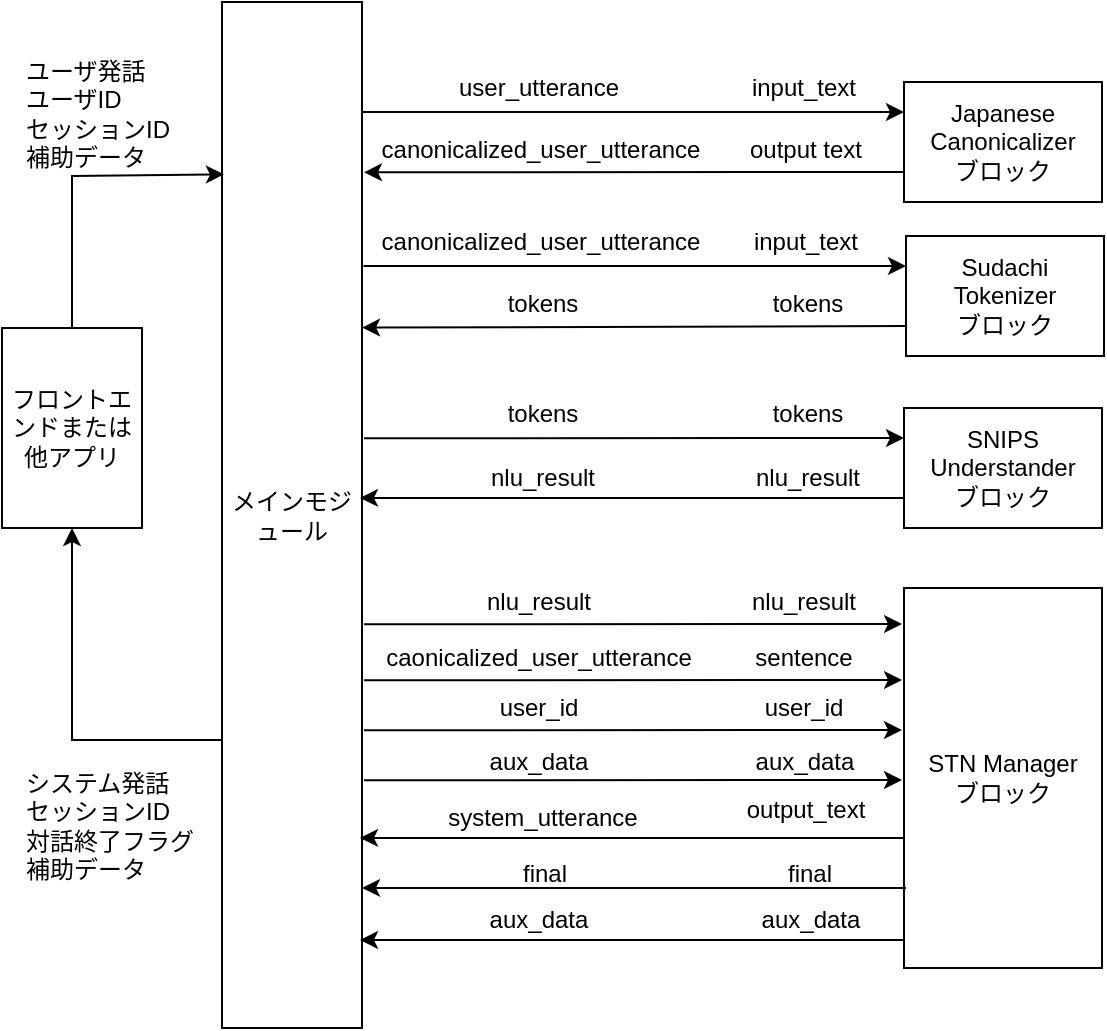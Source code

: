 <mxfile version="21.2.8" type="device">
  <diagram id="0jzvoz7xoONC1ta8vLtH" name="ページ1">
    <mxGraphModel dx="1418" dy="830" grid="1" gridSize="10" guides="1" tooltips="1" connect="1" arrows="1" fold="1" page="1" pageScale="1" pageWidth="827" pageHeight="1169" math="0" shadow="0">
      <root>
        <mxCell id="0" />
        <mxCell id="1" parent="0" />
        <mxCell id="6nG_dfres4fqL1OyFaTb-1" value="メインモジュール" style="rounded=0;whiteSpace=wrap;html=1;" parent="1" vertex="1">
          <mxGeometry x="250" y="177" width="70" height="513" as="geometry" />
        </mxCell>
        <mxCell id="6nG_dfres4fqL1OyFaTb-2" value="Japanese&lt;br&gt;Canonicalizer&lt;br&gt;ブロック" style="rounded=0;whiteSpace=wrap;html=1;" parent="1" vertex="1">
          <mxGeometry x="591" y="217" width="99" height="60" as="geometry" />
        </mxCell>
        <mxCell id="6nG_dfres4fqL1OyFaTb-3" value="SNIPS &lt;br&gt;Understander&lt;br&gt;ブロック" style="rounded=0;whiteSpace=wrap;html=1;" parent="1" vertex="1">
          <mxGeometry x="591" y="380" width="99" height="60" as="geometry" />
        </mxCell>
        <mxCell id="6nG_dfres4fqL1OyFaTb-4" value="STN Manager&lt;br&gt;ブロック" style="rounded=0;whiteSpace=wrap;html=1;" parent="1" vertex="1">
          <mxGeometry x="591" y="470" width="99" height="190" as="geometry" />
        </mxCell>
        <mxCell id="6nG_dfres4fqL1OyFaTb-5" value="" style="endArrow=classic;html=1;rounded=0;entryX=0;entryY=0.25;entryDx=0;entryDy=0;" parent="1" target="6nG_dfres4fqL1OyFaTb-2" edge="1">
          <mxGeometry width="50" height="50" relative="1" as="geometry">
            <mxPoint x="320" y="232" as="sourcePoint" />
            <mxPoint x="590" y="227" as="targetPoint" />
          </mxGeometry>
        </mxCell>
        <mxCell id="6nG_dfres4fqL1OyFaTb-6" value="" style="endArrow=classic;html=1;rounded=0;exitX=0;exitY=0.75;exitDx=0;exitDy=0;entryX=1.014;entryY=0.166;entryDx=0;entryDy=0;entryPerimeter=0;" parent="1" source="6nG_dfres4fqL1OyFaTb-2" target="6nG_dfres4fqL1OyFaTb-1" edge="1">
          <mxGeometry width="50" height="50" relative="1" as="geometry">
            <mxPoint x="321.03" y="324.18" as="sourcePoint" />
            <mxPoint x="373" y="324" as="targetPoint" />
          </mxGeometry>
        </mxCell>
        <mxCell id="6nG_dfres4fqL1OyFaTb-7" value="" style="endArrow=classic;html=1;rounded=0;exitX=1.029;exitY=0.178;exitDx=0;exitDy=0;exitPerimeter=0;entryX=0;entryY=0.25;entryDx=0;entryDy=0;" parent="1" target="6nG_dfres4fqL1OyFaTb-3" edge="1">
          <mxGeometry width="50" height="50" relative="1" as="geometry">
            <mxPoint x="321.03" y="395.18" as="sourcePoint" />
            <mxPoint x="449" y="395" as="targetPoint" />
          </mxGeometry>
        </mxCell>
        <mxCell id="6nG_dfres4fqL1OyFaTb-8" value="" style="endArrow=classic;html=1;rounded=0;exitX=0;exitY=0.75;exitDx=0;exitDy=0;entryX=1;entryY=0.274;entryDx=0;entryDy=0;entryPerimeter=0;" parent="1" source="6nG_dfres4fqL1OyFaTb-3" edge="1">
          <mxGeometry width="50" height="50" relative="1" as="geometry">
            <mxPoint x="449" y="425" as="sourcePoint" />
            <mxPoint x="319" y="424.94" as="targetPoint" />
          </mxGeometry>
        </mxCell>
        <mxCell id="6nG_dfres4fqL1OyFaTb-9" value="" style="endArrow=classic;html=1;rounded=0;exitX=1.029;exitY=0.178;exitDx=0;exitDy=0;exitPerimeter=0;" parent="1" edge="1">
          <mxGeometry width="50" height="50" relative="1" as="geometry">
            <mxPoint x="321.03" y="488.18" as="sourcePoint" />
            <mxPoint x="590" y="488" as="targetPoint" />
          </mxGeometry>
        </mxCell>
        <mxCell id="6nG_dfres4fqL1OyFaTb-11" value="" style="endArrow=classic;html=1;rounded=0;entryX=0.014;entryY=0.168;entryDx=0;entryDy=0;exitX=0.5;exitY=0;exitDx=0;exitDy=0;entryPerimeter=0;" parent="1" source="7yFsLuSHQwP80PSkCyWd-15" target="6nG_dfres4fqL1OyFaTb-1" edge="1">
          <mxGeometry width="50" height="50" relative="1" as="geometry">
            <mxPoint x="170" y="207" as="sourcePoint" />
            <mxPoint x="250" y="207" as="targetPoint" />
            <Array as="points">
              <mxPoint x="175" y="264" />
            </Array>
          </mxGeometry>
        </mxCell>
        <mxCell id="6nG_dfres4fqL1OyFaTb-12" value="" style="endArrow=classic;html=1;rounded=0;exitX=0;exitY=0.75;exitDx=0;exitDy=0;entryX=0.5;entryY=1;entryDx=0;entryDy=0;" parent="1" target="7yFsLuSHQwP80PSkCyWd-15" edge="1">
          <mxGeometry width="50" height="50" relative="1" as="geometry">
            <mxPoint x="250" y="546" as="sourcePoint" />
            <mxPoint x="170" y="546" as="targetPoint" />
            <Array as="points">
              <mxPoint x="175" y="546" />
            </Array>
          </mxGeometry>
        </mxCell>
        <mxCell id="W3RRk2SyyBqXtN76rQBY-3" value="システム発話&lt;br&gt;セッションID&lt;br&gt;対話終了フラグ&lt;br&gt;補助データ" style="text;html=1;strokeColor=none;fillColor=none;align=left;verticalAlign=middle;whiteSpace=wrap;rounded=0;" parent="1" vertex="1">
          <mxGeometry x="150" y="576" width="100" height="25" as="geometry" />
        </mxCell>
        <mxCell id="iua9zefK4cCjFermVdLk-1" value="input_text" style="text;html=1;strokeColor=none;fillColor=none;align=center;verticalAlign=middle;whiteSpace=wrap;rounded=0;" parent="1" vertex="1">
          <mxGeometry x="511" y="204.5" width="60" height="30" as="geometry" />
        </mxCell>
        <mxCell id="iua9zefK4cCjFermVdLk-2" value="user_utterance" style="text;html=1;strokeColor=none;fillColor=none;align=center;verticalAlign=middle;whiteSpace=wrap;rounded=0;" parent="1" vertex="1">
          <mxGeometry x="366" y="208" width="85" height="23" as="geometry" />
        </mxCell>
        <mxCell id="iua9zefK4cCjFermVdLk-3" value="canonicalized_user_utterance" style="text;html=1;strokeColor=none;fillColor=none;align=center;verticalAlign=middle;whiteSpace=wrap;rounded=0;" parent="1" vertex="1">
          <mxGeometry x="367" y="239" width="85" height="23" as="geometry" />
        </mxCell>
        <mxCell id="iua9zefK4cCjFermVdLk-4" value="output text" style="text;html=1;strokeColor=none;fillColor=none;align=center;verticalAlign=middle;whiteSpace=wrap;rounded=0;" parent="1" vertex="1">
          <mxGeometry x="512" y="235.5" width="60" height="30" as="geometry" />
        </mxCell>
        <mxCell id="iua9zefK4cCjFermVdLk-5" value="tokens" style="text;html=1;strokeColor=none;fillColor=none;align=center;verticalAlign=middle;whiteSpace=wrap;rounded=0;" parent="1" vertex="1">
          <mxGeometry x="368" y="371" width="85" height="23" as="geometry" />
        </mxCell>
        <mxCell id="iua9zefK4cCjFermVdLk-6" value="tokens" style="text;html=1;strokeColor=none;fillColor=none;align=center;verticalAlign=middle;whiteSpace=wrap;rounded=0;" parent="1" vertex="1">
          <mxGeometry x="513" y="367.5" width="60" height="30" as="geometry" />
        </mxCell>
        <mxCell id="iua9zefK4cCjFermVdLk-7" value="nlu_result" style="text;html=1;strokeColor=none;fillColor=none;align=center;verticalAlign=middle;whiteSpace=wrap;rounded=0;" parent="1" vertex="1">
          <mxGeometry x="368" y="403" width="85" height="23" as="geometry" />
        </mxCell>
        <mxCell id="iua9zefK4cCjFermVdLk-8" value="nlu_result" style="text;html=1;strokeColor=none;fillColor=none;align=center;verticalAlign=middle;whiteSpace=wrap;rounded=0;" parent="1" vertex="1">
          <mxGeometry x="513" y="399.5" width="60" height="30" as="geometry" />
        </mxCell>
        <mxCell id="iua9zefK4cCjFermVdLk-9" value="nlu_result" style="text;html=1;strokeColor=none;fillColor=none;align=center;verticalAlign=middle;whiteSpace=wrap;rounded=0;" parent="1" vertex="1">
          <mxGeometry x="366" y="465.5" width="85" height="23" as="geometry" />
        </mxCell>
        <mxCell id="iua9zefK4cCjFermVdLk-10" value="nlu_result" style="text;html=1;strokeColor=none;fillColor=none;align=center;verticalAlign=middle;whiteSpace=wrap;rounded=0;" parent="1" vertex="1">
          <mxGeometry x="511" y="462" width="60" height="30" as="geometry" />
        </mxCell>
        <mxCell id="iua9zefK4cCjFermVdLk-11" value="" style="endArrow=classic;html=1;rounded=0;exitX=1.029;exitY=0.178;exitDx=0;exitDy=0;exitPerimeter=0;" parent="1" edge="1">
          <mxGeometry width="50" height="50" relative="1" as="geometry">
            <mxPoint x="321.03" y="516.18" as="sourcePoint" />
            <mxPoint x="590" y="516.0" as="targetPoint" />
          </mxGeometry>
        </mxCell>
        <mxCell id="iua9zefK4cCjFermVdLk-12" value="caonicalized_user_utterance" style="text;html=1;strokeColor=none;fillColor=none;align=center;verticalAlign=middle;whiteSpace=wrap;rounded=0;" parent="1" vertex="1">
          <mxGeometry x="366" y="493.5" width="85" height="23" as="geometry" />
        </mxCell>
        <mxCell id="iua9zefK4cCjFermVdLk-13" value="sentence" style="text;html=1;strokeColor=none;fillColor=none;align=center;verticalAlign=middle;whiteSpace=wrap;rounded=0;" parent="1" vertex="1">
          <mxGeometry x="511" y="490" width="60" height="30" as="geometry" />
        </mxCell>
        <mxCell id="iua9zefK4cCjFermVdLk-14" value="user_id" style="text;html=1;strokeColor=none;fillColor=none;align=center;verticalAlign=middle;whiteSpace=wrap;rounded=0;" parent="1" vertex="1">
          <mxGeometry x="366" y="518.5" width="85" height="23" as="geometry" />
        </mxCell>
        <mxCell id="iua9zefK4cCjFermVdLk-15" value="" style="endArrow=classic;html=1;rounded=0;exitX=1.029;exitY=0.178;exitDx=0;exitDy=0;exitPerimeter=0;" parent="1" edge="1">
          <mxGeometry width="50" height="50" relative="1" as="geometry">
            <mxPoint x="321.03" y="541.18" as="sourcePoint" />
            <mxPoint x="590" y="541.0" as="targetPoint" />
          </mxGeometry>
        </mxCell>
        <mxCell id="iua9zefK4cCjFermVdLk-16" value="user_id" style="text;html=1;strokeColor=none;fillColor=none;align=center;verticalAlign=middle;whiteSpace=wrap;rounded=0;" parent="1" vertex="1">
          <mxGeometry x="511" y="515" width="60" height="30" as="geometry" />
        </mxCell>
        <mxCell id="iua9zefK4cCjFermVdLk-17" value="system_utterance" style="text;html=1;strokeColor=none;fillColor=none;align=center;verticalAlign=middle;whiteSpace=wrap;rounded=0;" parent="1" vertex="1">
          <mxGeometry x="368" y="573" width="85" height="23" as="geometry" />
        </mxCell>
        <mxCell id="iua9zefK4cCjFermVdLk-18" value="output_text" style="text;html=1;strokeColor=none;fillColor=none;align=center;verticalAlign=middle;whiteSpace=wrap;rounded=0;" parent="1" vertex="1">
          <mxGeometry x="512" y="566" width="60" height="30" as="geometry" />
        </mxCell>
        <mxCell id="iua9zefK4cCjFermVdLk-19" value="" style="endArrow=classic;html=1;rounded=0;exitX=0;exitY=0.75;exitDx=0;exitDy=0;entryX=1;entryY=0.274;entryDx=0;entryDy=0;entryPerimeter=0;" parent="1" edge="1">
          <mxGeometry width="50" height="50" relative="1" as="geometry">
            <mxPoint x="591" y="595" as="sourcePoint" />
            <mxPoint x="319" y="594.94" as="targetPoint" />
          </mxGeometry>
        </mxCell>
        <mxCell id="iua9zefK4cCjFermVdLk-20" value="final" style="text;html=1;strokeColor=none;fillColor=none;align=center;verticalAlign=middle;whiteSpace=wrap;rounded=0;" parent="1" vertex="1">
          <mxGeometry x="369" y="601" width="85" height="23" as="geometry" />
        </mxCell>
        <mxCell id="iua9zefK4cCjFermVdLk-21" value="final" style="text;html=1;strokeColor=none;fillColor=none;align=center;verticalAlign=middle;whiteSpace=wrap;rounded=0;" parent="1" vertex="1">
          <mxGeometry x="514" y="597.5" width="60" height="30" as="geometry" />
        </mxCell>
        <mxCell id="iua9zefK4cCjFermVdLk-22" value="" style="endArrow=classic;html=1;rounded=0;exitX=0;exitY=0.75;exitDx=0;exitDy=0;entryX=1;entryY=0.274;entryDx=0;entryDy=0;entryPerimeter=0;" parent="1" edge="1">
          <mxGeometry width="50" height="50" relative="1" as="geometry">
            <mxPoint x="592" y="620" as="sourcePoint" />
            <mxPoint x="320" y="619.94" as="targetPoint" />
          </mxGeometry>
        </mxCell>
        <mxCell id="7yFsLuSHQwP80PSkCyWd-1" value="Sudachi&lt;br&gt;Tokenizer&lt;br&gt;ブロック" style="rounded=0;whiteSpace=wrap;html=1;" parent="1" vertex="1">
          <mxGeometry x="592" y="294" width="99" height="60" as="geometry" />
        </mxCell>
        <mxCell id="7yFsLuSHQwP80PSkCyWd-2" value="" style="endArrow=classic;html=1;rounded=0;exitX=0.996;exitY=0.141;exitDx=0;exitDy=0;exitPerimeter=0;entryX=0;entryY=0.25;entryDx=0;entryDy=0;" parent="1" target="7yFsLuSHQwP80PSkCyWd-1" edge="1">
          <mxGeometry width="50" height="50" relative="1" as="geometry">
            <mxPoint x="320.72" y="308.99" as="sourcePoint" />
            <mxPoint x="591" y="304" as="targetPoint" />
          </mxGeometry>
        </mxCell>
        <mxCell id="7yFsLuSHQwP80PSkCyWd-3" value="" style="endArrow=classic;html=1;rounded=0;exitX=0;exitY=0.75;exitDx=0;exitDy=0;entryX=0.986;entryY=0.22;entryDx=0;entryDy=0;entryPerimeter=0;" parent="1" source="7yFsLuSHQwP80PSkCyWd-1" edge="1">
          <mxGeometry width="50" height="50" relative="1" as="geometry">
            <mxPoint x="322.03" y="401.18" as="sourcePoint" />
            <mxPoint x="320.02" y="339.8" as="targetPoint" />
          </mxGeometry>
        </mxCell>
        <mxCell id="7yFsLuSHQwP80PSkCyWd-4" value="input_text" style="text;html=1;strokeColor=none;fillColor=none;align=center;verticalAlign=middle;whiteSpace=wrap;rounded=0;" parent="1" vertex="1">
          <mxGeometry x="512" y="281.5" width="60" height="30" as="geometry" />
        </mxCell>
        <mxCell id="7yFsLuSHQwP80PSkCyWd-5" value="canonicalized_user_utterance" style="text;html=1;strokeColor=none;fillColor=none;align=center;verticalAlign=middle;whiteSpace=wrap;rounded=0;" parent="1" vertex="1">
          <mxGeometry x="367" y="285" width="85" height="23" as="geometry" />
        </mxCell>
        <mxCell id="7yFsLuSHQwP80PSkCyWd-6" value="tokens" style="text;html=1;strokeColor=none;fillColor=none;align=center;verticalAlign=middle;whiteSpace=wrap;rounded=0;" parent="1" vertex="1">
          <mxGeometry x="368" y="316" width="85" height="23" as="geometry" />
        </mxCell>
        <mxCell id="7yFsLuSHQwP80PSkCyWd-7" value="tokens" style="text;html=1;strokeColor=none;fillColor=none;align=center;verticalAlign=middle;whiteSpace=wrap;rounded=0;" parent="1" vertex="1">
          <mxGeometry x="513" y="312.5" width="60" height="30" as="geometry" />
        </mxCell>
        <mxCell id="7yFsLuSHQwP80PSkCyWd-15" value="フロントエンドまたは他アプリ" style="rounded=0;whiteSpace=wrap;html=1;" parent="1" vertex="1">
          <mxGeometry x="140" y="340" width="70" height="100" as="geometry" />
        </mxCell>
        <mxCell id="7yFsLuSHQwP80PSkCyWd-17" value="ユーザ発話&lt;br&gt;ユーザID&lt;br&gt;セッションID&lt;br&gt;補助データ" style="text;html=1;strokeColor=none;fillColor=none;align=left;verticalAlign=middle;whiteSpace=wrap;rounded=0;" parent="1" vertex="1">
          <mxGeometry x="150" y="220" width="100" height="25" as="geometry" />
        </mxCell>
        <mxCell id="pVOCejccMrZnZ89GJfyK-1" value="" style="endArrow=classic;html=1;rounded=0;exitX=1.029;exitY=0.178;exitDx=0;exitDy=0;exitPerimeter=0;" parent="1" edge="1">
          <mxGeometry width="50" height="50" relative="1" as="geometry">
            <mxPoint x="321.03" y="566.18" as="sourcePoint" />
            <mxPoint x="590" y="566.0" as="targetPoint" />
          </mxGeometry>
        </mxCell>
        <mxCell id="pVOCejccMrZnZ89GJfyK-2" value="aux_data" style="text;html=1;strokeColor=none;fillColor=none;align=center;verticalAlign=middle;whiteSpace=wrap;rounded=0;" parent="1" vertex="1">
          <mxGeometry x="366" y="545" width="85" height="23" as="geometry" />
        </mxCell>
        <mxCell id="pVOCejccMrZnZ89GJfyK-3" value="aux_data" style="text;html=1;strokeColor=none;fillColor=none;align=center;verticalAlign=middle;whiteSpace=wrap;rounded=0;" parent="1" vertex="1">
          <mxGeometry x="498.5" y="545" width="85" height="23" as="geometry" />
        </mxCell>
        <mxCell id="pVOCejccMrZnZ89GJfyK-4" value="" style="endArrow=classic;html=1;rounded=0;exitX=0;exitY=0.75;exitDx=0;exitDy=0;entryX=1;entryY=0.274;entryDx=0;entryDy=0;entryPerimeter=0;" parent="1" edge="1">
          <mxGeometry width="50" height="50" relative="1" as="geometry">
            <mxPoint x="591" y="646.06" as="sourcePoint" />
            <mxPoint x="319" y="646" as="targetPoint" />
          </mxGeometry>
        </mxCell>
        <mxCell id="pVOCejccMrZnZ89GJfyK-5" value="aux_data" style="text;html=1;strokeColor=none;fillColor=none;align=center;verticalAlign=middle;whiteSpace=wrap;rounded=0;" parent="1" vertex="1">
          <mxGeometry x="501.5" y="624" width="85" height="23" as="geometry" />
        </mxCell>
        <mxCell id="pVOCejccMrZnZ89GJfyK-6" value="aux_data" style="text;html=1;strokeColor=none;fillColor=none;align=center;verticalAlign=middle;whiteSpace=wrap;rounded=0;" parent="1" vertex="1">
          <mxGeometry x="366" y="624" width="85" height="23" as="geometry" />
        </mxCell>
      </root>
    </mxGraphModel>
  </diagram>
</mxfile>

